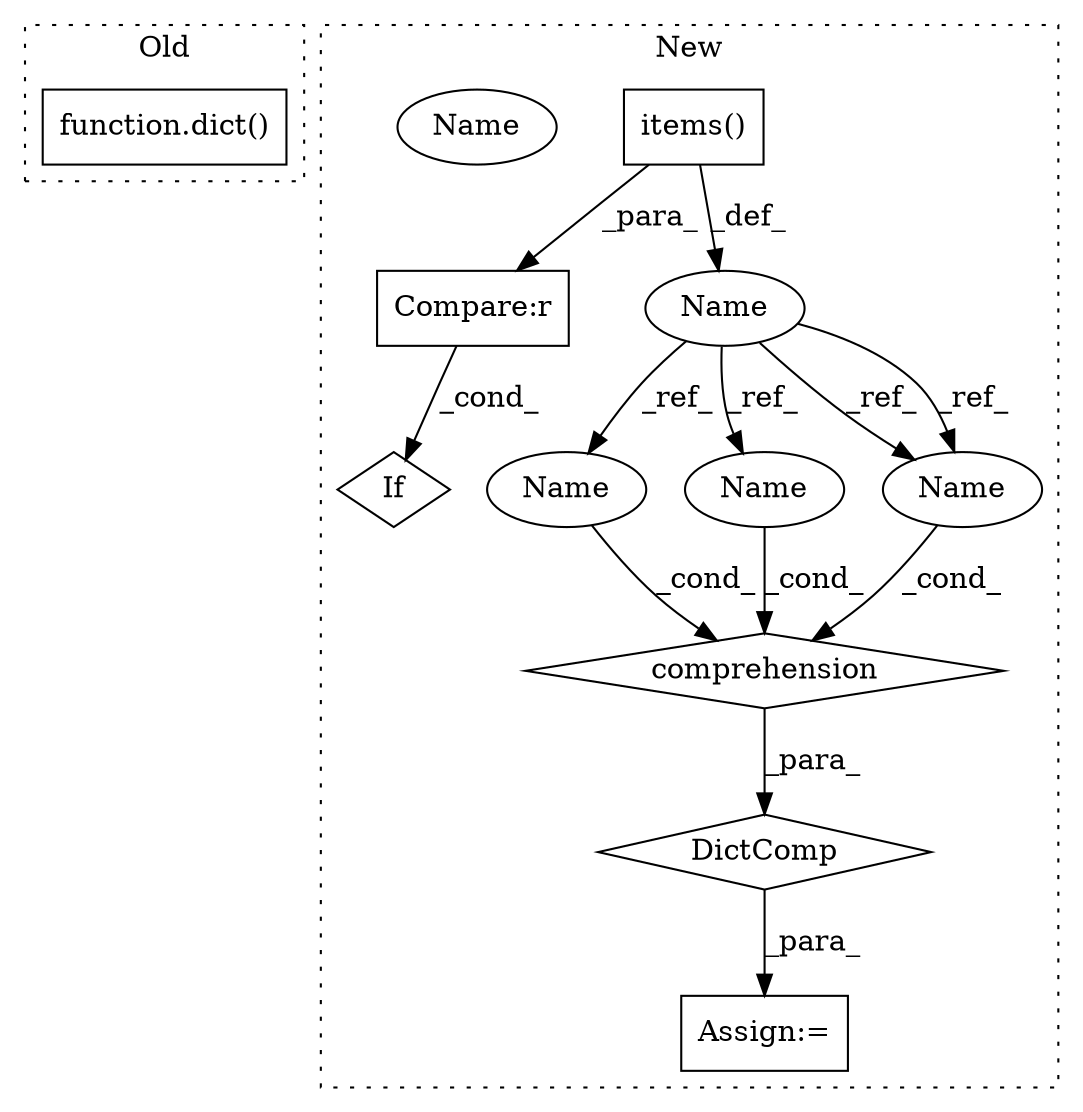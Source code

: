 digraph G {
subgraph cluster0 {
1 [label="function.dict()" a="75" s="4925" l="160" shape="box"];
label = "Old";
style="dotted";
}
subgraph cluster1 {
2 [label="items()" a="75" s="1941" l="19" shape="box"];
3 [label="comprehension" a="45" s="1923" l="3" shape="diamond"];
4 [label="Assign:=" a="68" s="1873" l="3" shape="box"];
5 [label="DictComp" a="84" s="1876" l="267" shape="diamond"];
6 [label="If" a="96" s="2036" l="41" shape="diamond"];
7 [label="Compare:r" a="40" s="2036" l="41" shape="box"];
8 [label="Name" a="87" s="1927" l="4" shape="ellipse"];
9 [label="Name" a="87" s="1886" l="4" shape="ellipse"];
10 [label="Name" a="87" s="1886" l="4" shape="ellipse"];
11 [label="Name" a="87" s="1886" l="4" shape="ellipse"];
12 [label="Name" a="87" s="1886" l="4" shape="ellipse"];
label = "New";
style="dotted";
}
2 -> 7 [label="_para_"];
2 -> 8 [label="_def_"];
3 -> 5 [label="_para_"];
5 -> 4 [label="_para_"];
7 -> 6 [label="_cond_"];
8 -> 12 [label="_ref_"];
8 -> 10 [label="_ref_"];
8 -> 11 [label="_ref_"];
8 -> 12 [label="_ref_"];
10 -> 3 [label="_cond_"];
11 -> 3 [label="_cond_"];
12 -> 3 [label="_cond_"];
}